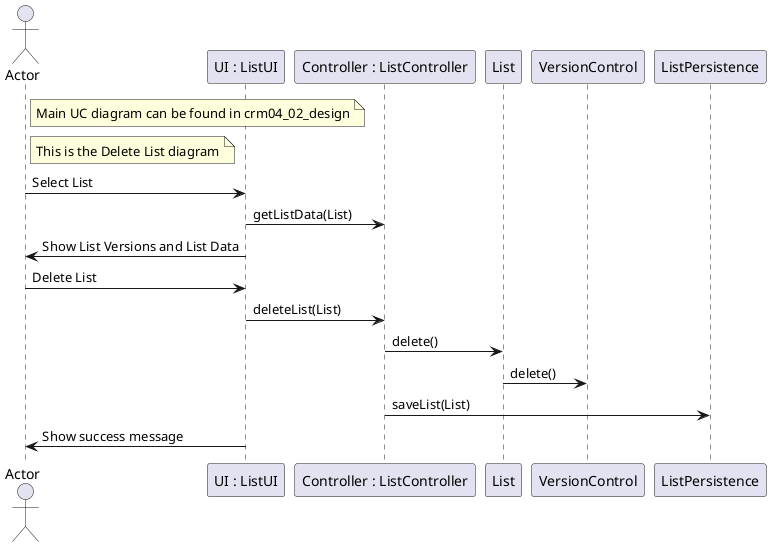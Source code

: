 @startuml doc-files/crm04_02_design_delete.png
actor Actor

  participant "UI : ListUI" as UI 
  participant "Controller : ListController" as controller
  participant "List" as list
  participant "VersionControl" as version
  participant "ListPersistence" as persistence

  note right of Actor
    Main UC diagram can be found in crm04_02_design
  end note 
  note right of Actor
    This is the Delete List diagram
  end note
  Actor -> UI : Select List
  UI -> controller : getListData(List)
  UI -> Actor : Show List Versions and List Data
  Actor -> UI : Delete List
  UI -> controller : deleteList(List)
  controller -> list : delete()
  list -> version : delete()
  controller -> persistence : saveList(List)
  UI -> Actor : Show success message
@enduml
